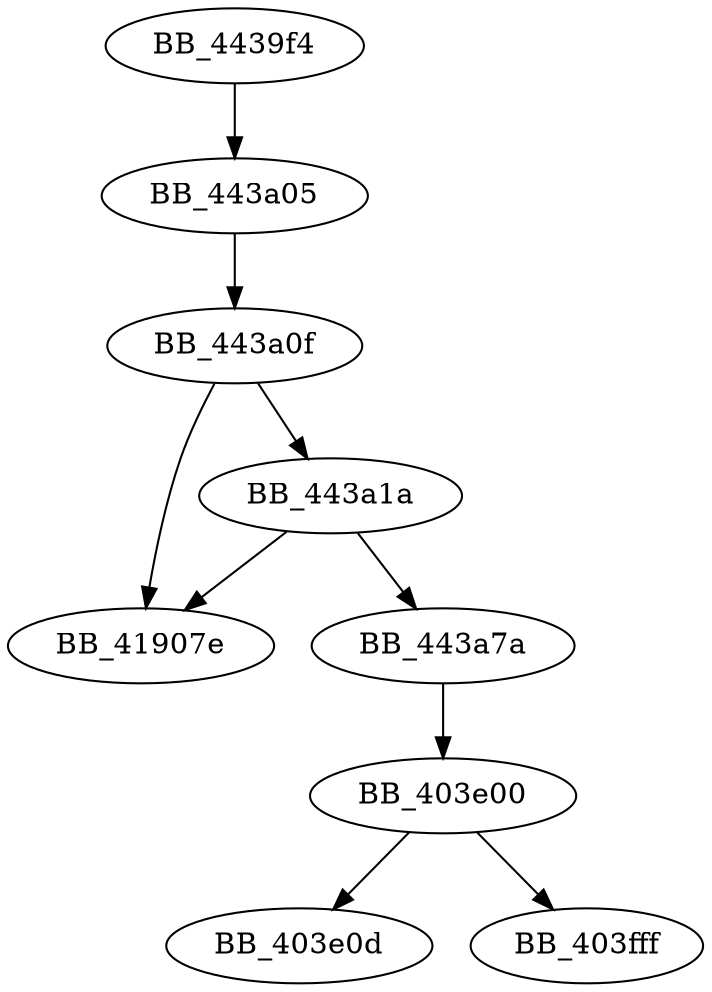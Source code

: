DiGraph SEH_4033C0{
BB_403e00->BB_403e0d
BB_403e00->BB_403fff
BB_4439f4->BB_443a05
BB_443a05->BB_443a0f
BB_443a0f->BB_41907e
BB_443a0f->BB_443a1a
BB_443a1a->BB_41907e
BB_443a1a->BB_443a7a
BB_443a7a->BB_403e00
}
